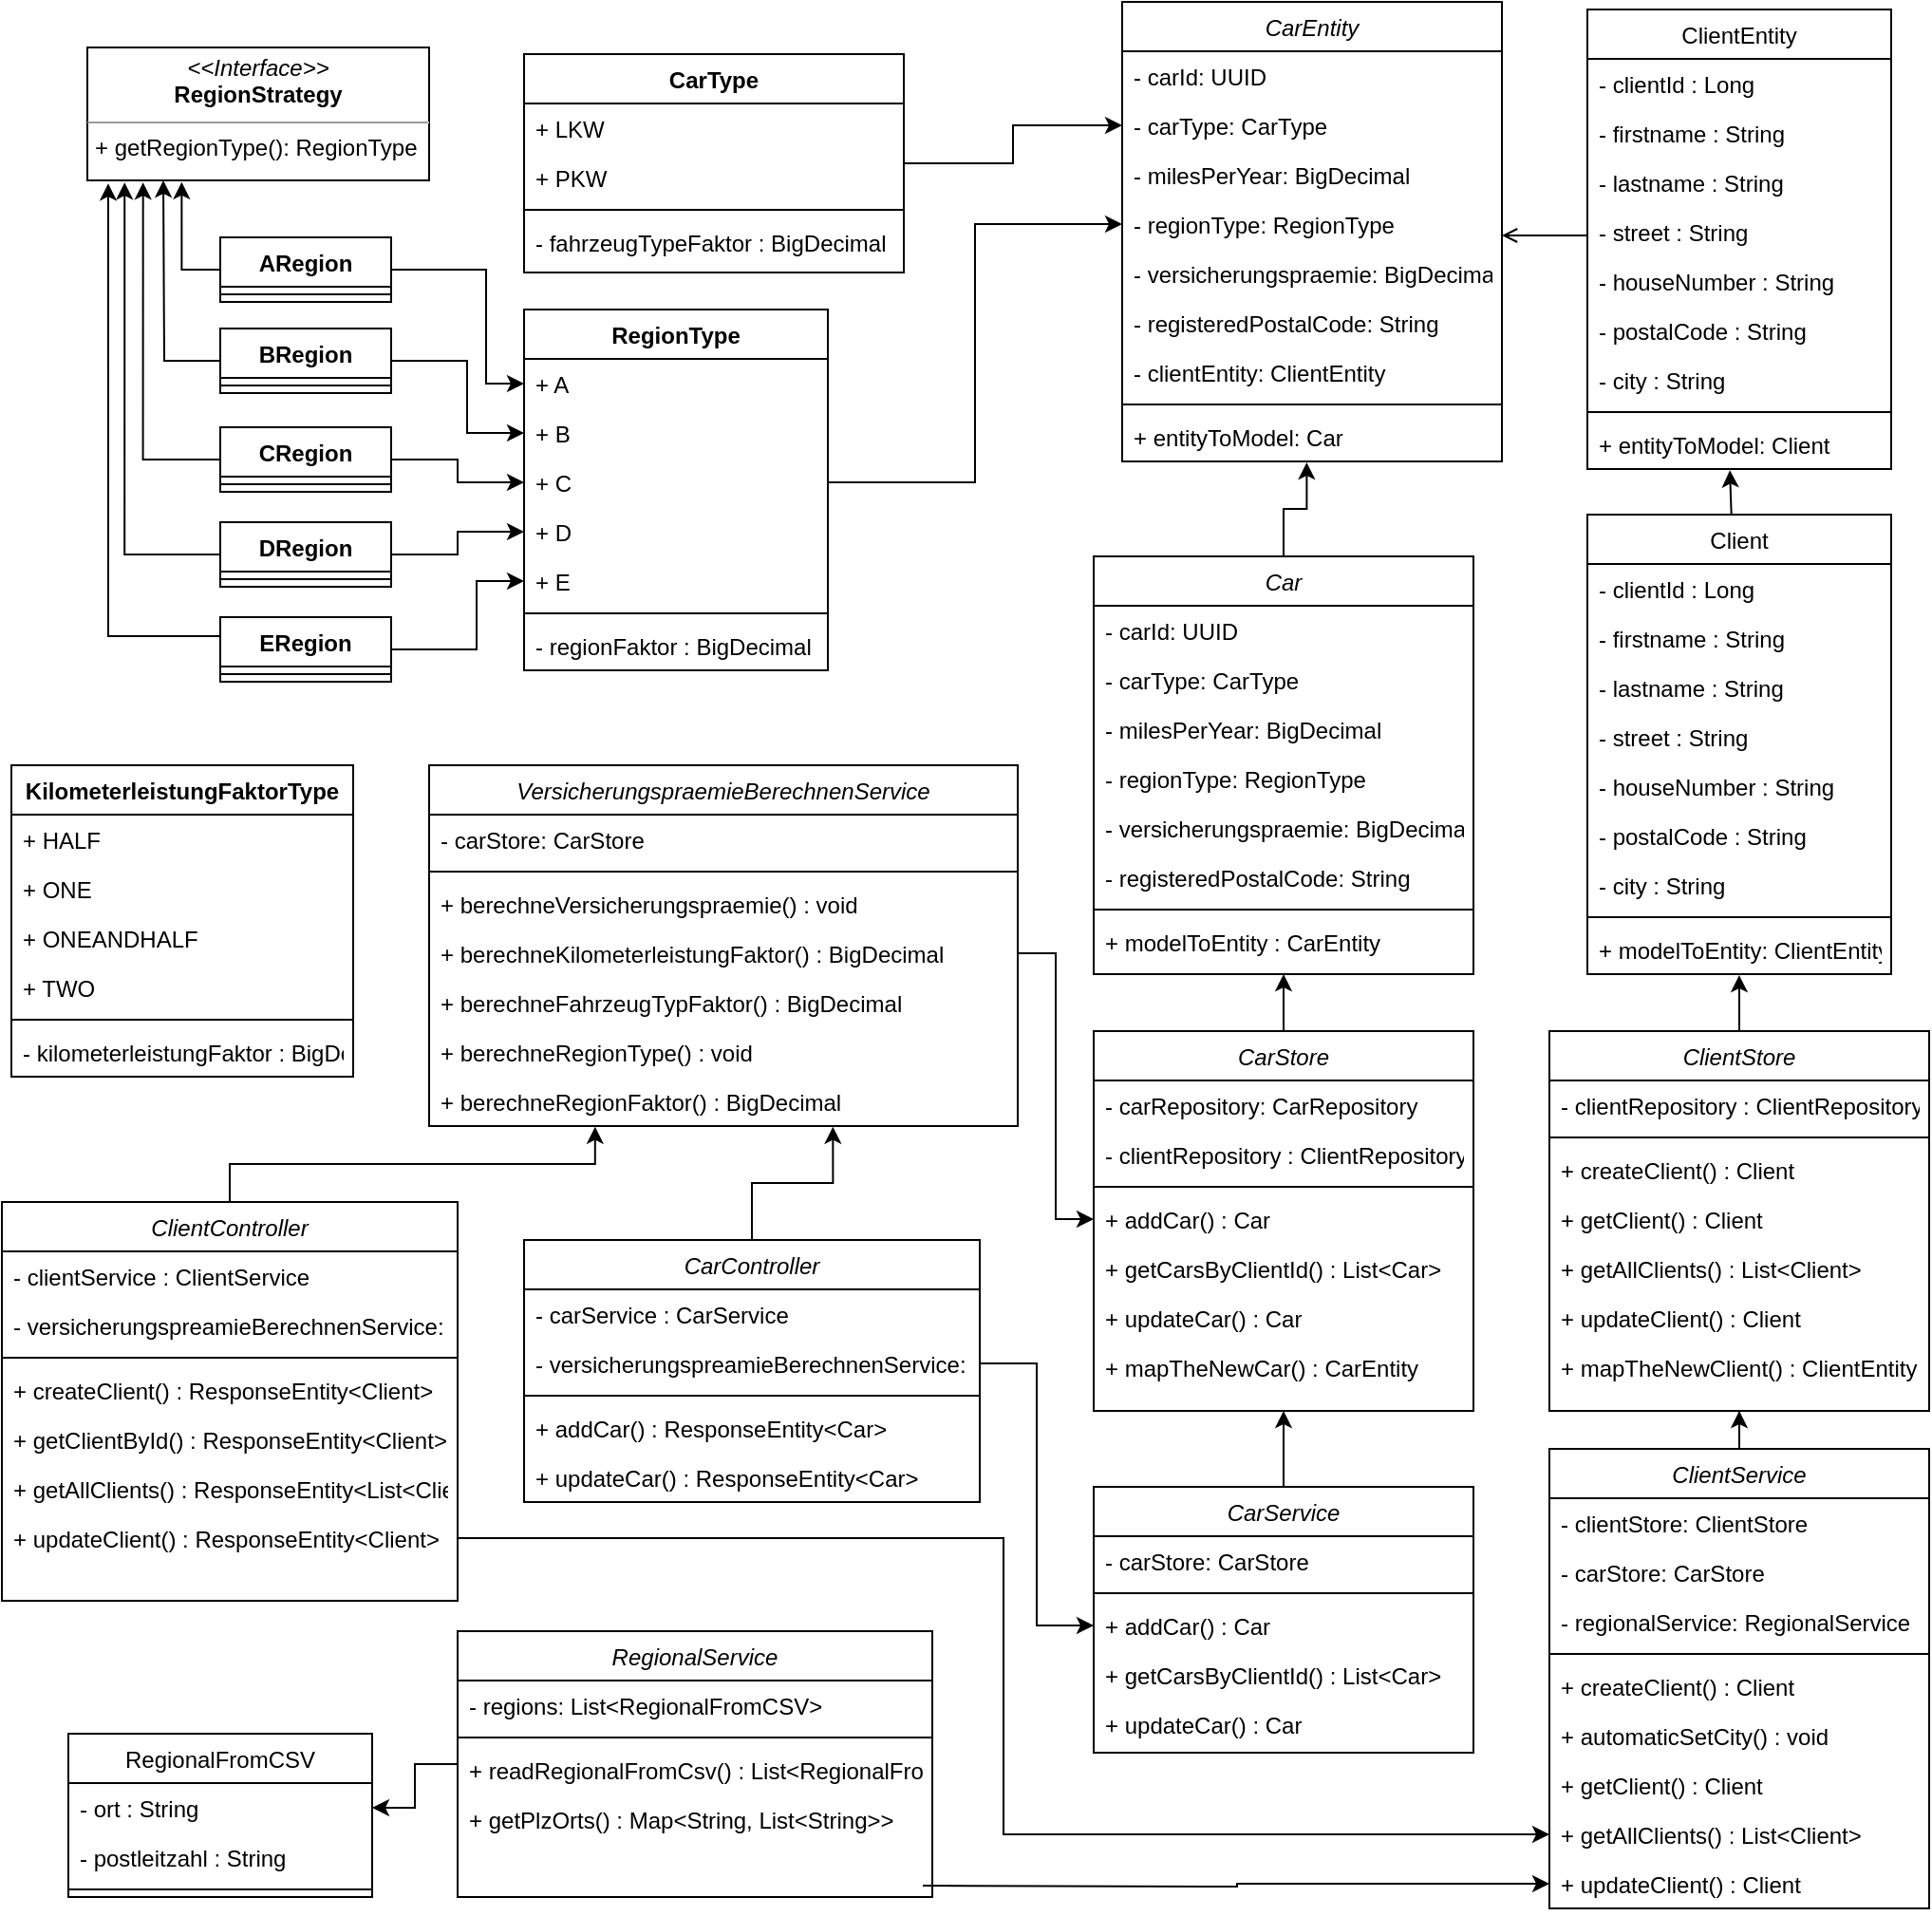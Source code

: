 <mxfile version="24.5.3" type="device">
  <diagram id="C5RBs43oDa-KdzZeNtuy" name="Page-1">
    <mxGraphModel dx="3731" dy="1104" grid="1" gridSize="10" guides="1" tooltips="1" connect="1" arrows="1" fold="1" page="1" pageScale="1" pageWidth="827" pageHeight="1169" math="0" shadow="0">
      <root>
        <mxCell id="WIyWlLk6GJQsqaUBKTNV-0" />
        <mxCell id="WIyWlLk6GJQsqaUBKTNV-1" parent="WIyWlLk6GJQsqaUBKTNV-0" />
        <mxCell id="zkfFHV4jXpPFQw0GAbJ--0" value="CarEntity" style="swimlane;fontStyle=2;align=center;verticalAlign=top;childLayout=stackLayout;horizontal=1;startSize=26;horizontalStack=0;resizeParent=1;resizeLast=0;collapsible=1;marginBottom=0;rounded=0;shadow=0;strokeWidth=1;" parent="WIyWlLk6GJQsqaUBKTNV-1" vertex="1">
          <mxGeometry x="-110" y="80" width="200" height="242" as="geometry">
            <mxRectangle x="230" y="140" width="160" height="26" as="alternateBounds" />
          </mxGeometry>
        </mxCell>
        <mxCell id="zkfFHV4jXpPFQw0GAbJ--1" value="- carId: UUID" style="text;align=left;verticalAlign=top;spacingLeft=4;spacingRight=4;overflow=hidden;rotatable=0;points=[[0,0.5],[1,0.5]];portConstraint=eastwest;" parent="zkfFHV4jXpPFQw0GAbJ--0" vertex="1">
          <mxGeometry y="26" width="200" height="26" as="geometry" />
        </mxCell>
        <mxCell id="zkfFHV4jXpPFQw0GAbJ--2" value="- carType: CarType" style="text;align=left;verticalAlign=top;spacingLeft=4;spacingRight=4;overflow=hidden;rotatable=0;points=[[0,0.5],[1,0.5]];portConstraint=eastwest;rounded=0;shadow=0;html=0;" parent="zkfFHV4jXpPFQw0GAbJ--0" vertex="1">
          <mxGeometry y="52" width="200" height="26" as="geometry" />
        </mxCell>
        <mxCell id="zkfFHV4jXpPFQw0GAbJ--3" value="- milesPerYear: BigDecimal" style="text;align=left;verticalAlign=top;spacingLeft=4;spacingRight=4;overflow=hidden;rotatable=0;points=[[0,0.5],[1,0.5]];portConstraint=eastwest;rounded=0;shadow=0;html=0;" parent="zkfFHV4jXpPFQw0GAbJ--0" vertex="1">
          <mxGeometry y="78" width="200" height="26" as="geometry" />
        </mxCell>
        <mxCell id="VLBCGRn0I_q11i3id8l3-0" value="- regionType: RegionType" style="text;align=left;verticalAlign=top;spacingLeft=4;spacingRight=4;overflow=hidden;rotatable=0;points=[[0,0.5],[1,0.5]];portConstraint=eastwest;rounded=0;shadow=0;html=0;" vertex="1" parent="zkfFHV4jXpPFQw0GAbJ--0">
          <mxGeometry y="104" width="200" height="26" as="geometry" />
        </mxCell>
        <mxCell id="VLBCGRn0I_q11i3id8l3-1" value="- versicherungspraemie: BigDecimal" style="text;align=left;verticalAlign=top;spacingLeft=4;spacingRight=4;overflow=hidden;rotatable=0;points=[[0,0.5],[1,0.5]];portConstraint=eastwest;rounded=0;shadow=0;html=0;" vertex="1" parent="zkfFHV4jXpPFQw0GAbJ--0">
          <mxGeometry y="130" width="200" height="26" as="geometry" />
        </mxCell>
        <mxCell id="VLBCGRn0I_q11i3id8l3-2" value="- registeredPostalCode: String" style="text;align=left;verticalAlign=top;spacingLeft=4;spacingRight=4;overflow=hidden;rotatable=0;points=[[0,0.5],[1,0.5]];portConstraint=eastwest;rounded=0;shadow=0;html=0;" vertex="1" parent="zkfFHV4jXpPFQw0GAbJ--0">
          <mxGeometry y="156" width="200" height="26" as="geometry" />
        </mxCell>
        <mxCell id="VLBCGRn0I_q11i3id8l3-3" value="- clientEntity: ClientEntity" style="text;align=left;verticalAlign=top;spacingLeft=4;spacingRight=4;overflow=hidden;rotatable=0;points=[[0,0.5],[1,0.5]];portConstraint=eastwest;rounded=0;shadow=0;html=0;" vertex="1" parent="zkfFHV4jXpPFQw0GAbJ--0">
          <mxGeometry y="182" width="200" height="26" as="geometry" />
        </mxCell>
        <mxCell id="zkfFHV4jXpPFQw0GAbJ--4" value="" style="line;html=1;strokeWidth=1;align=left;verticalAlign=middle;spacingTop=-1;spacingLeft=3;spacingRight=3;rotatable=0;labelPosition=right;points=[];portConstraint=eastwest;" parent="zkfFHV4jXpPFQw0GAbJ--0" vertex="1">
          <mxGeometry y="208" width="200" height="8" as="geometry" />
        </mxCell>
        <mxCell id="zkfFHV4jXpPFQw0GAbJ--5" value="+ entityToModel: Car" style="text;align=left;verticalAlign=top;spacingLeft=4;spacingRight=4;overflow=hidden;rotatable=0;points=[[0,0.5],[1,0.5]];portConstraint=eastwest;" parent="zkfFHV4jXpPFQw0GAbJ--0" vertex="1">
          <mxGeometry y="216" width="200" height="26" as="geometry" />
        </mxCell>
        <mxCell id="zkfFHV4jXpPFQw0GAbJ--17" value="ClientEntity" style="swimlane;fontStyle=0;align=center;verticalAlign=top;childLayout=stackLayout;horizontal=1;startSize=26;horizontalStack=0;resizeParent=1;resizeLast=0;collapsible=1;marginBottom=0;rounded=0;shadow=0;strokeWidth=1;" parent="WIyWlLk6GJQsqaUBKTNV-1" vertex="1">
          <mxGeometry x="135" y="84" width="160" height="242" as="geometry">
            <mxRectangle x="550" y="140" width="160" height="26" as="alternateBounds" />
          </mxGeometry>
        </mxCell>
        <mxCell id="zkfFHV4jXpPFQw0GAbJ--18" value="- clientId : Long" style="text;align=left;verticalAlign=top;spacingLeft=4;spacingRight=4;overflow=hidden;rotatable=0;points=[[0,0.5],[1,0.5]];portConstraint=eastwest;" parent="zkfFHV4jXpPFQw0GAbJ--17" vertex="1">
          <mxGeometry y="26" width="160" height="26" as="geometry" />
        </mxCell>
        <mxCell id="VLBCGRn0I_q11i3id8l3-4" value="- firstname : String" style="text;align=left;verticalAlign=top;spacingLeft=4;spacingRight=4;overflow=hidden;rotatable=0;points=[[0,0.5],[1,0.5]];portConstraint=eastwest;" vertex="1" parent="zkfFHV4jXpPFQw0GAbJ--17">
          <mxGeometry y="52" width="160" height="26" as="geometry" />
        </mxCell>
        <mxCell id="zkfFHV4jXpPFQw0GAbJ--19" value="- lastname : String" style="text;align=left;verticalAlign=top;spacingLeft=4;spacingRight=4;overflow=hidden;rotatable=0;points=[[0,0.5],[1,0.5]];portConstraint=eastwest;rounded=0;shadow=0;html=0;" parent="zkfFHV4jXpPFQw0GAbJ--17" vertex="1">
          <mxGeometry y="78" width="160" height="26" as="geometry" />
        </mxCell>
        <mxCell id="zkfFHV4jXpPFQw0GAbJ--20" value="- street : String" style="text;align=left;verticalAlign=top;spacingLeft=4;spacingRight=4;overflow=hidden;rotatable=0;points=[[0,0.5],[1,0.5]];portConstraint=eastwest;rounded=0;shadow=0;html=0;" parent="zkfFHV4jXpPFQw0GAbJ--17" vertex="1">
          <mxGeometry y="104" width="160" height="26" as="geometry" />
        </mxCell>
        <mxCell id="VLBCGRn0I_q11i3id8l3-79" value="- houseNumber : String" style="text;align=left;verticalAlign=top;spacingLeft=4;spacingRight=4;overflow=hidden;rotatable=0;points=[[0,0.5],[1,0.5]];portConstraint=eastwest;rounded=0;shadow=0;html=0;" vertex="1" parent="zkfFHV4jXpPFQw0GAbJ--17">
          <mxGeometry y="130" width="160" height="26" as="geometry" />
        </mxCell>
        <mxCell id="zkfFHV4jXpPFQw0GAbJ--21" value="- postalCode : String" style="text;align=left;verticalAlign=top;spacingLeft=4;spacingRight=4;overflow=hidden;rotatable=0;points=[[0,0.5],[1,0.5]];portConstraint=eastwest;rounded=0;shadow=0;html=0;" parent="zkfFHV4jXpPFQw0GAbJ--17" vertex="1">
          <mxGeometry y="156" width="160" height="26" as="geometry" />
        </mxCell>
        <mxCell id="zkfFHV4jXpPFQw0GAbJ--22" value="- city : String" style="text;align=left;verticalAlign=top;spacingLeft=4;spacingRight=4;overflow=hidden;rotatable=0;points=[[0,0.5],[1,0.5]];portConstraint=eastwest;rounded=0;shadow=0;html=0;" parent="zkfFHV4jXpPFQw0GAbJ--17" vertex="1">
          <mxGeometry y="182" width="160" height="26" as="geometry" />
        </mxCell>
        <mxCell id="zkfFHV4jXpPFQw0GAbJ--23" value="" style="line;html=1;strokeWidth=1;align=left;verticalAlign=middle;spacingTop=-1;spacingLeft=3;spacingRight=3;rotatable=0;labelPosition=right;points=[];portConstraint=eastwest;" parent="zkfFHV4jXpPFQw0GAbJ--17" vertex="1">
          <mxGeometry y="208" width="160" height="8" as="geometry" />
        </mxCell>
        <mxCell id="zkfFHV4jXpPFQw0GAbJ--25" value="+ entityToModel: Client" style="text;align=left;verticalAlign=top;spacingLeft=4;spacingRight=4;overflow=hidden;rotatable=0;points=[[0,0.5],[1,0.5]];portConstraint=eastwest;" parent="zkfFHV4jXpPFQw0GAbJ--17" vertex="1">
          <mxGeometry y="216" width="160" height="26" as="geometry" />
        </mxCell>
        <mxCell id="zkfFHV4jXpPFQw0GAbJ--26" value="" style="endArrow=open;shadow=0;strokeWidth=1;rounded=0;curved=0;endFill=1;edgeStyle=elbowEdgeStyle;elbow=vertical;" parent="WIyWlLk6GJQsqaUBKTNV-1" source="zkfFHV4jXpPFQw0GAbJ--17" target="zkfFHV4jXpPFQw0GAbJ--0" edge="1">
          <mxGeometry x="0.5" y="41" relative="1" as="geometry">
            <mxPoint x="345" y="164" as="sourcePoint" />
            <mxPoint x="185" y="164" as="targetPoint" />
            <mxPoint x="-40" y="32" as="offset" />
          </mxGeometry>
        </mxCell>
        <mxCell id="VLBCGRn0I_q11i3id8l3-26" style="edgeStyle=orthogonalEdgeStyle;rounded=0;orthogonalLoop=1;jettySize=auto;html=1;entryX=0;entryY=0.5;entryDx=0;entryDy=0;" edge="1" parent="WIyWlLk6GJQsqaUBKTNV-1" source="VLBCGRn0I_q11i3id8l3-5" target="zkfFHV4jXpPFQw0GAbJ--2">
          <mxGeometry relative="1" as="geometry" />
        </mxCell>
        <mxCell id="VLBCGRn0I_q11i3id8l3-5" value="CarType" style="swimlane;fontStyle=1;align=center;verticalAlign=top;childLayout=stackLayout;horizontal=1;startSize=26;horizontalStack=0;resizeParent=1;resizeLast=0;collapsible=1;marginBottom=0;rounded=0;shadow=0;strokeWidth=1;" vertex="1" parent="WIyWlLk6GJQsqaUBKTNV-1">
          <mxGeometry x="-425" y="107.5" width="200" height="115" as="geometry">
            <mxRectangle x="230" y="140" width="160" height="26" as="alternateBounds" />
          </mxGeometry>
        </mxCell>
        <mxCell id="VLBCGRn0I_q11i3id8l3-6" value="+ LKW" style="text;align=left;verticalAlign=top;spacingLeft=4;spacingRight=4;overflow=hidden;rotatable=0;points=[[0,0.5],[1,0.5]];portConstraint=eastwest;rounded=0;shadow=0;html=0;" vertex="1" parent="VLBCGRn0I_q11i3id8l3-5">
          <mxGeometry y="26" width="200" height="26" as="geometry" />
        </mxCell>
        <mxCell id="VLBCGRn0I_q11i3id8l3-8" value="+ PKW" style="text;align=left;verticalAlign=top;spacingLeft=4;spacingRight=4;overflow=hidden;rotatable=0;points=[[0,0.5],[1,0.5]];portConstraint=eastwest;rounded=0;shadow=0;html=0;" vertex="1" parent="VLBCGRn0I_q11i3id8l3-5">
          <mxGeometry y="52" width="200" height="26" as="geometry" />
        </mxCell>
        <mxCell id="VLBCGRn0I_q11i3id8l3-9" value="" style="line;html=1;strokeWidth=1;align=left;verticalAlign=middle;spacingTop=-1;spacingLeft=3;spacingRight=3;rotatable=0;labelPosition=right;points=[];portConstraint=eastwest;" vertex="1" parent="VLBCGRn0I_q11i3id8l3-5">
          <mxGeometry y="78" width="200" height="8" as="geometry" />
        </mxCell>
        <mxCell id="VLBCGRn0I_q11i3id8l3-10" value="- fahrzeugTypeFaktor : BigDecimal" style="text;align=left;verticalAlign=top;spacingLeft=4;spacingRight=4;overflow=hidden;rotatable=0;points=[[0,0.5],[1,0.5]];portConstraint=eastwest;rounded=0;shadow=0;html=0;" vertex="1" parent="VLBCGRn0I_q11i3id8l3-5">
          <mxGeometry y="86" width="200" height="26" as="geometry" />
        </mxCell>
        <mxCell id="VLBCGRn0I_q11i3id8l3-11" value="KilometerleistungFaktorType" style="swimlane;fontStyle=1;align=center;verticalAlign=top;childLayout=stackLayout;horizontal=1;startSize=26;horizontalStack=0;resizeParent=1;resizeLast=0;collapsible=1;marginBottom=0;rounded=0;shadow=0;strokeWidth=1;" vertex="1" parent="WIyWlLk6GJQsqaUBKTNV-1">
          <mxGeometry x="-695" y="482" width="180" height="164" as="geometry">
            <mxRectangle x="230" y="140" width="160" height="26" as="alternateBounds" />
          </mxGeometry>
        </mxCell>
        <mxCell id="VLBCGRn0I_q11i3id8l3-12" value="+ HALF" style="text;align=left;verticalAlign=top;spacingLeft=4;spacingRight=4;overflow=hidden;rotatable=0;points=[[0,0.5],[1,0.5]];portConstraint=eastwest;rounded=0;shadow=0;html=0;" vertex="1" parent="VLBCGRn0I_q11i3id8l3-11">
          <mxGeometry y="26" width="180" height="26" as="geometry" />
        </mxCell>
        <mxCell id="VLBCGRn0I_q11i3id8l3-16" value="+ ONE" style="text;align=left;verticalAlign=top;spacingLeft=4;spacingRight=4;overflow=hidden;rotatable=0;points=[[0,0.5],[1,0.5]];portConstraint=eastwest;rounded=0;shadow=0;html=0;" vertex="1" parent="VLBCGRn0I_q11i3id8l3-11">
          <mxGeometry y="52" width="180" height="26" as="geometry" />
        </mxCell>
        <mxCell id="VLBCGRn0I_q11i3id8l3-17" value="+ ONEANDHALF" style="text;align=left;verticalAlign=top;spacingLeft=4;spacingRight=4;overflow=hidden;rotatable=0;points=[[0,0.5],[1,0.5]];portConstraint=eastwest;rounded=0;shadow=0;html=0;" vertex="1" parent="VLBCGRn0I_q11i3id8l3-11">
          <mxGeometry y="78" width="180" height="26" as="geometry" />
        </mxCell>
        <mxCell id="VLBCGRn0I_q11i3id8l3-13" value="+ TWO" style="text;align=left;verticalAlign=top;spacingLeft=4;spacingRight=4;overflow=hidden;rotatable=0;points=[[0,0.5],[1,0.5]];portConstraint=eastwest;rounded=0;shadow=0;html=0;" vertex="1" parent="VLBCGRn0I_q11i3id8l3-11">
          <mxGeometry y="104" width="180" height="26" as="geometry" />
        </mxCell>
        <mxCell id="VLBCGRn0I_q11i3id8l3-14" value="" style="line;html=1;strokeWidth=1;align=left;verticalAlign=middle;spacingTop=-1;spacingLeft=3;spacingRight=3;rotatable=0;labelPosition=right;points=[];portConstraint=eastwest;" vertex="1" parent="VLBCGRn0I_q11i3id8l3-11">
          <mxGeometry y="130" width="180" height="8" as="geometry" />
        </mxCell>
        <mxCell id="VLBCGRn0I_q11i3id8l3-15" value="- kilometerleistungFaktor : BigDecimal" style="text;align=left;verticalAlign=top;spacingLeft=4;spacingRight=4;overflow=hidden;rotatable=0;points=[[0,0.5],[1,0.5]];portConstraint=eastwest;rounded=0;shadow=0;html=0;" vertex="1" parent="VLBCGRn0I_q11i3id8l3-11">
          <mxGeometry y="138" width="180" height="26" as="geometry" />
        </mxCell>
        <mxCell id="VLBCGRn0I_q11i3id8l3-18" value="RegionType" style="swimlane;fontStyle=1;align=center;verticalAlign=top;childLayout=stackLayout;horizontal=1;startSize=26;horizontalStack=0;resizeParent=1;resizeLast=0;collapsible=1;marginBottom=0;rounded=0;shadow=0;strokeWidth=1;" vertex="1" parent="WIyWlLk6GJQsqaUBKTNV-1">
          <mxGeometry x="-425" y="242" width="160" height="190" as="geometry">
            <mxRectangle x="230" y="140" width="160" height="26" as="alternateBounds" />
          </mxGeometry>
        </mxCell>
        <mxCell id="VLBCGRn0I_q11i3id8l3-19" value="+ A" style="text;align=left;verticalAlign=top;spacingLeft=4;spacingRight=4;overflow=hidden;rotatable=0;points=[[0,0.5],[1,0.5]];portConstraint=eastwest;rounded=0;shadow=0;html=0;" vertex="1" parent="VLBCGRn0I_q11i3id8l3-18">
          <mxGeometry y="26" width="160" height="26" as="geometry" />
        </mxCell>
        <mxCell id="VLBCGRn0I_q11i3id8l3-20" value="+ B" style="text;align=left;verticalAlign=top;spacingLeft=4;spacingRight=4;overflow=hidden;rotatable=0;points=[[0,0.5],[1,0.5]];portConstraint=eastwest;rounded=0;shadow=0;html=0;" vertex="1" parent="VLBCGRn0I_q11i3id8l3-18">
          <mxGeometry y="52" width="160" height="26" as="geometry" />
        </mxCell>
        <mxCell id="VLBCGRn0I_q11i3id8l3-21" value="+ C" style="text;align=left;verticalAlign=top;spacingLeft=4;spacingRight=4;overflow=hidden;rotatable=0;points=[[0,0.5],[1,0.5]];portConstraint=eastwest;rounded=0;shadow=0;html=0;" vertex="1" parent="VLBCGRn0I_q11i3id8l3-18">
          <mxGeometry y="78" width="160" height="26" as="geometry" />
        </mxCell>
        <mxCell id="VLBCGRn0I_q11i3id8l3-22" value="+ D" style="text;align=left;verticalAlign=top;spacingLeft=4;spacingRight=4;overflow=hidden;rotatable=0;points=[[0,0.5],[1,0.5]];portConstraint=eastwest;rounded=0;shadow=0;html=0;" vertex="1" parent="VLBCGRn0I_q11i3id8l3-18">
          <mxGeometry y="104" width="160" height="26" as="geometry" />
        </mxCell>
        <mxCell id="VLBCGRn0I_q11i3id8l3-25" value="+ E&#xa;" style="text;align=left;verticalAlign=top;spacingLeft=4;spacingRight=4;overflow=hidden;rotatable=0;points=[[0,0.5],[1,0.5]];portConstraint=eastwest;rounded=0;shadow=0;html=0;" vertex="1" parent="VLBCGRn0I_q11i3id8l3-18">
          <mxGeometry y="130" width="160" height="26" as="geometry" />
        </mxCell>
        <mxCell id="VLBCGRn0I_q11i3id8l3-23" value="" style="line;html=1;strokeWidth=1;align=left;verticalAlign=middle;spacingTop=-1;spacingLeft=3;spacingRight=3;rotatable=0;labelPosition=right;points=[];portConstraint=eastwest;" vertex="1" parent="VLBCGRn0I_q11i3id8l3-18">
          <mxGeometry y="156" width="160" height="8" as="geometry" />
        </mxCell>
        <mxCell id="VLBCGRn0I_q11i3id8l3-24" value="- regionFaktor : BigDecimal" style="text;align=left;verticalAlign=top;spacingLeft=4;spacingRight=4;overflow=hidden;rotatable=0;points=[[0,0.5],[1,0.5]];portConstraint=eastwest;rounded=0;shadow=0;html=0;" vertex="1" parent="VLBCGRn0I_q11i3id8l3-18">
          <mxGeometry y="164" width="160" height="26" as="geometry" />
        </mxCell>
        <mxCell id="VLBCGRn0I_q11i3id8l3-29" value="&lt;p style=&quot;margin:0px;margin-top:4px;text-align:center;&quot;&gt;&lt;i&gt;&amp;lt;&amp;lt;Interface&amp;gt;&amp;gt;&lt;/i&gt;&lt;br&gt;&lt;b&gt;RegionStrategy&lt;/b&gt;&lt;/p&gt;&lt;hr size=&quot;1&quot;&gt;&lt;p style=&quot;margin:0px;margin-left:4px;&quot;&gt;+ getRegionType()&lt;span style=&quot;background-color: initial;&quot;&gt;:&amp;nbsp;&lt;/span&gt;&lt;span style=&quot;background-color: initial;&quot;&gt;RegionType&lt;/span&gt;&lt;/p&gt;" style="verticalAlign=top;align=left;overflow=fill;fontSize=12;fontFamily=Helvetica;html=1;whiteSpace=wrap;" vertex="1" parent="WIyWlLk6GJQsqaUBKTNV-1">
          <mxGeometry x="-655" y="104" width="180" height="70" as="geometry" />
        </mxCell>
        <mxCell id="VLBCGRn0I_q11i3id8l3-53" style="edgeStyle=orthogonalEdgeStyle;rounded=0;orthogonalLoop=1;jettySize=auto;html=1;entryX=0;entryY=0.5;entryDx=0;entryDy=0;exitX=1;exitY=0.5;exitDx=0;exitDy=0;" edge="1" parent="WIyWlLk6GJQsqaUBKTNV-1" source="VLBCGRn0I_q11i3id8l3-30" target="VLBCGRn0I_q11i3id8l3-19">
          <mxGeometry relative="1" as="geometry">
            <Array as="points">
              <mxPoint x="-445" y="221" />
              <mxPoint x="-445" y="281" />
            </Array>
          </mxGeometry>
        </mxCell>
        <mxCell id="VLBCGRn0I_q11i3id8l3-30" value="ARegion" style="swimlane;fontStyle=1;align=center;verticalAlign=top;childLayout=stackLayout;horizontal=1;startSize=26;horizontalStack=0;resizeParent=1;resizeLast=0;collapsible=1;marginBottom=0;rounded=0;shadow=0;strokeWidth=1;" vertex="1" parent="WIyWlLk6GJQsqaUBKTNV-1">
          <mxGeometry x="-585" y="204" width="90" height="34" as="geometry">
            <mxRectangle x="230" y="140" width="160" height="26" as="alternateBounds" />
          </mxGeometry>
        </mxCell>
        <mxCell id="VLBCGRn0I_q11i3id8l3-31" value="" style="line;html=1;strokeWidth=1;align=left;verticalAlign=middle;spacingTop=-1;spacingLeft=3;spacingRight=3;rotatable=0;labelPosition=right;points=[];portConstraint=eastwest;" vertex="1" parent="VLBCGRn0I_q11i3id8l3-30">
          <mxGeometry y="26" width="90" height="8" as="geometry" />
        </mxCell>
        <mxCell id="VLBCGRn0I_q11i3id8l3-42" style="edgeStyle=orthogonalEdgeStyle;rounded=0;orthogonalLoop=1;jettySize=auto;html=1;" edge="1" parent="WIyWlLk6GJQsqaUBKTNV-1" source="VLBCGRn0I_q11i3id8l3-33">
          <mxGeometry relative="1" as="geometry">
            <mxPoint x="-615" y="174" as="targetPoint" />
          </mxGeometry>
        </mxCell>
        <mxCell id="VLBCGRn0I_q11i3id8l3-54" style="edgeStyle=orthogonalEdgeStyle;rounded=0;orthogonalLoop=1;jettySize=auto;html=1;entryX=0;entryY=0.5;entryDx=0;entryDy=0;" edge="1" parent="WIyWlLk6GJQsqaUBKTNV-1" source="VLBCGRn0I_q11i3id8l3-33" target="VLBCGRn0I_q11i3id8l3-20">
          <mxGeometry relative="1" as="geometry">
            <Array as="points">
              <mxPoint x="-455" y="269" />
              <mxPoint x="-455" y="307" />
            </Array>
          </mxGeometry>
        </mxCell>
        <mxCell id="VLBCGRn0I_q11i3id8l3-33" value="BRegion" style="swimlane;fontStyle=1;align=center;verticalAlign=top;childLayout=stackLayout;horizontal=1;startSize=26;horizontalStack=0;resizeParent=1;resizeLast=0;collapsible=1;marginBottom=0;rounded=0;shadow=0;strokeWidth=1;" vertex="1" parent="WIyWlLk6GJQsqaUBKTNV-1">
          <mxGeometry x="-585" y="252" width="90" height="34" as="geometry">
            <mxRectangle x="230" y="140" width="160" height="26" as="alternateBounds" />
          </mxGeometry>
        </mxCell>
        <mxCell id="VLBCGRn0I_q11i3id8l3-34" value="" style="line;html=1;strokeWidth=1;align=left;verticalAlign=middle;spacingTop=-1;spacingLeft=3;spacingRight=3;rotatable=0;labelPosition=right;points=[];portConstraint=eastwest;" vertex="1" parent="VLBCGRn0I_q11i3id8l3-33">
          <mxGeometry y="26" width="90" height="8" as="geometry" />
        </mxCell>
        <mxCell id="VLBCGRn0I_q11i3id8l3-55" style="edgeStyle=orthogonalEdgeStyle;rounded=0;orthogonalLoop=1;jettySize=auto;html=1;entryX=0;entryY=0.5;entryDx=0;entryDy=0;" edge="1" parent="WIyWlLk6GJQsqaUBKTNV-1" source="VLBCGRn0I_q11i3id8l3-35" target="VLBCGRn0I_q11i3id8l3-21">
          <mxGeometry relative="1" as="geometry" />
        </mxCell>
        <mxCell id="VLBCGRn0I_q11i3id8l3-35" value="CRegion" style="swimlane;fontStyle=1;align=center;verticalAlign=top;childLayout=stackLayout;horizontal=1;startSize=26;horizontalStack=0;resizeParent=1;resizeLast=0;collapsible=1;marginBottom=0;rounded=0;shadow=0;strokeWidth=1;" vertex="1" parent="WIyWlLk6GJQsqaUBKTNV-1">
          <mxGeometry x="-585" y="304" width="90" height="34" as="geometry">
            <mxRectangle x="230" y="140" width="160" height="26" as="alternateBounds" />
          </mxGeometry>
        </mxCell>
        <mxCell id="VLBCGRn0I_q11i3id8l3-36" value="" style="line;html=1;strokeWidth=1;align=left;verticalAlign=middle;spacingTop=-1;spacingLeft=3;spacingRight=3;rotatable=0;labelPosition=right;points=[];portConstraint=eastwest;" vertex="1" parent="VLBCGRn0I_q11i3id8l3-35">
          <mxGeometry y="26" width="90" height="8" as="geometry" />
        </mxCell>
        <mxCell id="VLBCGRn0I_q11i3id8l3-56" style="edgeStyle=orthogonalEdgeStyle;rounded=0;orthogonalLoop=1;jettySize=auto;html=1;entryX=0;entryY=0.5;entryDx=0;entryDy=0;" edge="1" parent="WIyWlLk6GJQsqaUBKTNV-1" source="VLBCGRn0I_q11i3id8l3-37" target="VLBCGRn0I_q11i3id8l3-22">
          <mxGeometry relative="1" as="geometry" />
        </mxCell>
        <mxCell id="VLBCGRn0I_q11i3id8l3-37" value="DRegion" style="swimlane;fontStyle=1;align=center;verticalAlign=top;childLayout=stackLayout;horizontal=1;startSize=26;horizontalStack=0;resizeParent=1;resizeLast=0;collapsible=1;marginBottom=0;rounded=0;shadow=0;strokeWidth=1;" vertex="1" parent="WIyWlLk6GJQsqaUBKTNV-1">
          <mxGeometry x="-585" y="354" width="90" height="34" as="geometry">
            <mxRectangle x="230" y="140" width="160" height="26" as="alternateBounds" />
          </mxGeometry>
        </mxCell>
        <mxCell id="VLBCGRn0I_q11i3id8l3-38" value="" style="line;html=1;strokeWidth=1;align=left;verticalAlign=middle;spacingTop=-1;spacingLeft=3;spacingRight=3;rotatable=0;labelPosition=right;points=[];portConstraint=eastwest;" vertex="1" parent="VLBCGRn0I_q11i3id8l3-37">
          <mxGeometry y="26" width="90" height="8" as="geometry" />
        </mxCell>
        <mxCell id="VLBCGRn0I_q11i3id8l3-57" style="edgeStyle=orthogonalEdgeStyle;rounded=0;orthogonalLoop=1;jettySize=auto;html=1;entryX=0;entryY=0.5;entryDx=0;entryDy=0;" edge="1" parent="WIyWlLk6GJQsqaUBKTNV-1" source="VLBCGRn0I_q11i3id8l3-39" target="VLBCGRn0I_q11i3id8l3-25">
          <mxGeometry relative="1" as="geometry">
            <Array as="points">
              <mxPoint x="-450" y="421" />
              <mxPoint x="-450" y="385" />
            </Array>
          </mxGeometry>
        </mxCell>
        <mxCell id="VLBCGRn0I_q11i3id8l3-39" value="ERegion" style="swimlane;fontStyle=1;align=center;verticalAlign=top;childLayout=stackLayout;horizontal=1;startSize=26;horizontalStack=0;resizeParent=1;resizeLast=0;collapsible=1;marginBottom=0;rounded=0;shadow=0;strokeWidth=1;" vertex="1" parent="WIyWlLk6GJQsqaUBKTNV-1">
          <mxGeometry x="-585" y="404" width="90" height="34" as="geometry">
            <mxRectangle x="230" y="140" width="160" height="26" as="alternateBounds" />
          </mxGeometry>
        </mxCell>
        <mxCell id="VLBCGRn0I_q11i3id8l3-40" value="" style="line;html=1;strokeWidth=1;align=left;verticalAlign=middle;spacingTop=-1;spacingLeft=3;spacingRight=3;rotatable=0;labelPosition=right;points=[];portConstraint=eastwest;" vertex="1" parent="VLBCGRn0I_q11i3id8l3-39">
          <mxGeometry y="26" width="90" height="8" as="geometry" />
        </mxCell>
        <mxCell id="VLBCGRn0I_q11i3id8l3-49" style="edgeStyle=orthogonalEdgeStyle;rounded=0;orthogonalLoop=1;jettySize=auto;html=1;entryX=0.163;entryY=1.016;entryDx=0;entryDy=0;entryPerimeter=0;" edge="1" parent="WIyWlLk6GJQsqaUBKTNV-1" source="VLBCGRn0I_q11i3id8l3-35" target="VLBCGRn0I_q11i3id8l3-29">
          <mxGeometry relative="1" as="geometry">
            <Array as="points">
              <mxPoint x="-626" y="321" />
            </Array>
          </mxGeometry>
        </mxCell>
        <mxCell id="VLBCGRn0I_q11i3id8l3-50" style="edgeStyle=orthogonalEdgeStyle;rounded=0;orthogonalLoop=1;jettySize=auto;html=1;entryX=0.109;entryY=1.016;entryDx=0;entryDy=0;entryPerimeter=0;" edge="1" parent="WIyWlLk6GJQsqaUBKTNV-1" source="VLBCGRn0I_q11i3id8l3-37" target="VLBCGRn0I_q11i3id8l3-29">
          <mxGeometry relative="1" as="geometry">
            <Array as="points">
              <mxPoint x="-635" y="371" />
            </Array>
          </mxGeometry>
        </mxCell>
        <mxCell id="VLBCGRn0I_q11i3id8l3-51" style="edgeStyle=orthogonalEdgeStyle;rounded=0;orthogonalLoop=1;jettySize=auto;html=1;entryX=0.061;entryY=1.023;entryDx=0;entryDy=0;entryPerimeter=0;" edge="1" parent="WIyWlLk6GJQsqaUBKTNV-1" source="VLBCGRn0I_q11i3id8l3-39" target="VLBCGRn0I_q11i3id8l3-29">
          <mxGeometry relative="1" as="geometry">
            <Array as="points">
              <mxPoint x="-644" y="414" />
            </Array>
          </mxGeometry>
        </mxCell>
        <mxCell id="VLBCGRn0I_q11i3id8l3-52" style="edgeStyle=orthogonalEdgeStyle;rounded=0;orthogonalLoop=1;jettySize=auto;html=1;entryX=0.276;entryY=1.013;entryDx=0;entryDy=0;entryPerimeter=0;exitX=0;exitY=0.5;exitDx=0;exitDy=0;" edge="1" parent="WIyWlLk6GJQsqaUBKTNV-1" source="VLBCGRn0I_q11i3id8l3-30" target="VLBCGRn0I_q11i3id8l3-29">
          <mxGeometry relative="1" as="geometry" />
        </mxCell>
        <mxCell id="VLBCGRn0I_q11i3id8l3-58" value="Car" style="swimlane;fontStyle=2;align=center;verticalAlign=top;childLayout=stackLayout;horizontal=1;startSize=26;horizontalStack=0;resizeParent=1;resizeLast=0;collapsible=1;marginBottom=0;rounded=0;shadow=0;strokeWidth=1;" vertex="1" parent="WIyWlLk6GJQsqaUBKTNV-1">
          <mxGeometry x="-125" y="372" width="200" height="220" as="geometry">
            <mxRectangle x="230" y="140" width="160" height="26" as="alternateBounds" />
          </mxGeometry>
        </mxCell>
        <mxCell id="VLBCGRn0I_q11i3id8l3-59" value="- carId: UUID" style="text;align=left;verticalAlign=top;spacingLeft=4;spacingRight=4;overflow=hidden;rotatable=0;points=[[0,0.5],[1,0.5]];portConstraint=eastwest;" vertex="1" parent="VLBCGRn0I_q11i3id8l3-58">
          <mxGeometry y="26" width="200" height="26" as="geometry" />
        </mxCell>
        <mxCell id="VLBCGRn0I_q11i3id8l3-60" value="- carType: CarType" style="text;align=left;verticalAlign=top;spacingLeft=4;spacingRight=4;overflow=hidden;rotatable=0;points=[[0,0.5],[1,0.5]];portConstraint=eastwest;rounded=0;shadow=0;html=0;" vertex="1" parent="VLBCGRn0I_q11i3id8l3-58">
          <mxGeometry y="52" width="200" height="26" as="geometry" />
        </mxCell>
        <mxCell id="VLBCGRn0I_q11i3id8l3-61" value="- milesPerYear: BigDecimal" style="text;align=left;verticalAlign=top;spacingLeft=4;spacingRight=4;overflow=hidden;rotatable=0;points=[[0,0.5],[1,0.5]];portConstraint=eastwest;rounded=0;shadow=0;html=0;" vertex="1" parent="VLBCGRn0I_q11i3id8l3-58">
          <mxGeometry y="78" width="200" height="26" as="geometry" />
        </mxCell>
        <mxCell id="VLBCGRn0I_q11i3id8l3-62" value="- regionType: RegionType" style="text;align=left;verticalAlign=top;spacingLeft=4;spacingRight=4;overflow=hidden;rotatable=0;points=[[0,0.5],[1,0.5]];portConstraint=eastwest;rounded=0;shadow=0;html=0;" vertex="1" parent="VLBCGRn0I_q11i3id8l3-58">
          <mxGeometry y="104" width="200" height="26" as="geometry" />
        </mxCell>
        <mxCell id="VLBCGRn0I_q11i3id8l3-63" value="- versicherungspraemie: BigDecimal" style="text;align=left;verticalAlign=top;spacingLeft=4;spacingRight=4;overflow=hidden;rotatable=0;points=[[0,0.5],[1,0.5]];portConstraint=eastwest;rounded=0;shadow=0;html=0;" vertex="1" parent="VLBCGRn0I_q11i3id8l3-58">
          <mxGeometry y="130" width="200" height="26" as="geometry" />
        </mxCell>
        <mxCell id="VLBCGRn0I_q11i3id8l3-64" value="- registeredPostalCode: String" style="text;align=left;verticalAlign=top;spacingLeft=4;spacingRight=4;overflow=hidden;rotatable=0;points=[[0,0.5],[1,0.5]];portConstraint=eastwest;rounded=0;shadow=0;html=0;" vertex="1" parent="VLBCGRn0I_q11i3id8l3-58">
          <mxGeometry y="156" width="200" height="26" as="geometry" />
        </mxCell>
        <mxCell id="VLBCGRn0I_q11i3id8l3-66" value="" style="line;html=1;strokeWidth=1;align=left;verticalAlign=middle;spacingTop=-1;spacingLeft=3;spacingRight=3;rotatable=0;labelPosition=right;points=[];portConstraint=eastwest;" vertex="1" parent="VLBCGRn0I_q11i3id8l3-58">
          <mxGeometry y="182" width="200" height="8" as="geometry" />
        </mxCell>
        <mxCell id="VLBCGRn0I_q11i3id8l3-67" value="+ modelToEntity : CarEntity" style="text;align=left;verticalAlign=top;spacingLeft=4;spacingRight=4;overflow=hidden;rotatable=0;points=[[0,0.5],[1,0.5]];portConstraint=eastwest;" vertex="1" parent="VLBCGRn0I_q11i3id8l3-58">
          <mxGeometry y="190" width="200" height="26" as="geometry" />
        </mxCell>
        <mxCell id="VLBCGRn0I_q11i3id8l3-69" style="edgeStyle=orthogonalEdgeStyle;rounded=0;orthogonalLoop=1;jettySize=auto;html=1;entryX=0.486;entryY=1.021;entryDx=0;entryDy=0;entryPerimeter=0;" edge="1" parent="WIyWlLk6GJQsqaUBKTNV-1" source="VLBCGRn0I_q11i3id8l3-58" target="zkfFHV4jXpPFQw0GAbJ--5">
          <mxGeometry relative="1" as="geometry" />
        </mxCell>
        <mxCell id="VLBCGRn0I_q11i3id8l3-82" style="rounded=0;orthogonalLoop=1;jettySize=auto;html=1;entryX=0.469;entryY=1.026;entryDx=0;entryDy=0;entryPerimeter=0;" edge="1" parent="WIyWlLk6GJQsqaUBKTNV-1" source="VLBCGRn0I_q11i3id8l3-70" target="zkfFHV4jXpPFQw0GAbJ--25">
          <mxGeometry relative="1" as="geometry">
            <mxPoint x="225" y="282" as="targetPoint" />
          </mxGeometry>
        </mxCell>
        <mxCell id="VLBCGRn0I_q11i3id8l3-70" value="Client" style="swimlane;fontStyle=0;align=center;verticalAlign=top;childLayout=stackLayout;horizontal=1;startSize=26;horizontalStack=0;resizeParent=1;resizeLast=0;collapsible=1;marginBottom=0;rounded=0;shadow=0;strokeWidth=1;" vertex="1" parent="WIyWlLk6GJQsqaUBKTNV-1">
          <mxGeometry x="135" y="350" width="160" height="242" as="geometry">
            <mxRectangle x="550" y="140" width="160" height="26" as="alternateBounds" />
          </mxGeometry>
        </mxCell>
        <mxCell id="VLBCGRn0I_q11i3id8l3-71" value="- clientId : Long" style="text;align=left;verticalAlign=top;spacingLeft=4;spacingRight=4;overflow=hidden;rotatable=0;points=[[0,0.5],[1,0.5]];portConstraint=eastwest;" vertex="1" parent="VLBCGRn0I_q11i3id8l3-70">
          <mxGeometry y="26" width="160" height="26" as="geometry" />
        </mxCell>
        <mxCell id="VLBCGRn0I_q11i3id8l3-72" value="- firstname : String" style="text;align=left;verticalAlign=top;spacingLeft=4;spacingRight=4;overflow=hidden;rotatable=0;points=[[0,0.5],[1,0.5]];portConstraint=eastwest;" vertex="1" parent="VLBCGRn0I_q11i3id8l3-70">
          <mxGeometry y="52" width="160" height="26" as="geometry" />
        </mxCell>
        <mxCell id="VLBCGRn0I_q11i3id8l3-73" value="- lastname : String" style="text;align=left;verticalAlign=top;spacingLeft=4;spacingRight=4;overflow=hidden;rotatable=0;points=[[0,0.5],[1,0.5]];portConstraint=eastwest;rounded=0;shadow=0;html=0;" vertex="1" parent="VLBCGRn0I_q11i3id8l3-70">
          <mxGeometry y="78" width="160" height="26" as="geometry" />
        </mxCell>
        <mxCell id="VLBCGRn0I_q11i3id8l3-74" value="- street : String" style="text;align=left;verticalAlign=top;spacingLeft=4;spacingRight=4;overflow=hidden;rotatable=0;points=[[0,0.5],[1,0.5]];portConstraint=eastwest;rounded=0;shadow=0;html=0;" vertex="1" parent="VLBCGRn0I_q11i3id8l3-70">
          <mxGeometry y="104" width="160" height="26" as="geometry" />
        </mxCell>
        <mxCell id="VLBCGRn0I_q11i3id8l3-80" value="- houseNumber : String" style="text;align=left;verticalAlign=top;spacingLeft=4;spacingRight=4;overflow=hidden;rotatable=0;points=[[0,0.5],[1,0.5]];portConstraint=eastwest;rounded=0;shadow=0;html=0;" vertex="1" parent="VLBCGRn0I_q11i3id8l3-70">
          <mxGeometry y="130" width="160" height="26" as="geometry" />
        </mxCell>
        <mxCell id="VLBCGRn0I_q11i3id8l3-75" value="- postalCode : String" style="text;align=left;verticalAlign=top;spacingLeft=4;spacingRight=4;overflow=hidden;rotatable=0;points=[[0,0.5],[1,0.5]];portConstraint=eastwest;rounded=0;shadow=0;html=0;" vertex="1" parent="VLBCGRn0I_q11i3id8l3-70">
          <mxGeometry y="156" width="160" height="26" as="geometry" />
        </mxCell>
        <mxCell id="VLBCGRn0I_q11i3id8l3-76" value="- city : String" style="text;align=left;verticalAlign=top;spacingLeft=4;spacingRight=4;overflow=hidden;rotatable=0;points=[[0,0.5],[1,0.5]];portConstraint=eastwest;rounded=0;shadow=0;html=0;" vertex="1" parent="VLBCGRn0I_q11i3id8l3-70">
          <mxGeometry y="182" width="160" height="26" as="geometry" />
        </mxCell>
        <mxCell id="VLBCGRn0I_q11i3id8l3-77" value="" style="line;html=1;strokeWidth=1;align=left;verticalAlign=middle;spacingTop=-1;spacingLeft=3;spacingRight=3;rotatable=0;labelPosition=right;points=[];portConstraint=eastwest;" vertex="1" parent="VLBCGRn0I_q11i3id8l3-70">
          <mxGeometry y="208" width="160" height="8" as="geometry" />
        </mxCell>
        <mxCell id="VLBCGRn0I_q11i3id8l3-78" value="+ modelToEntity: ClientEntity" style="text;align=left;verticalAlign=top;spacingLeft=4;spacingRight=4;overflow=hidden;rotatable=0;points=[[0,0.5],[1,0.5]];portConstraint=eastwest;" vertex="1" parent="VLBCGRn0I_q11i3id8l3-70">
          <mxGeometry y="216" width="160" height="26" as="geometry" />
        </mxCell>
        <mxCell id="VLBCGRn0I_q11i3id8l3-83" value="RegionalFromCSV" style="swimlane;fontStyle=0;align=center;verticalAlign=top;childLayout=stackLayout;horizontal=1;startSize=26;horizontalStack=0;resizeParent=1;resizeLast=0;collapsible=1;marginBottom=0;rounded=0;shadow=0;strokeWidth=1;" vertex="1" parent="WIyWlLk6GJQsqaUBKTNV-1">
          <mxGeometry x="-665" y="992" width="160" height="86" as="geometry">
            <mxRectangle x="550" y="140" width="160" height="26" as="alternateBounds" />
          </mxGeometry>
        </mxCell>
        <mxCell id="VLBCGRn0I_q11i3id8l3-84" value="- ort : String" style="text;align=left;verticalAlign=top;spacingLeft=4;spacingRight=4;overflow=hidden;rotatable=0;points=[[0,0.5],[1,0.5]];portConstraint=eastwest;" vertex="1" parent="VLBCGRn0I_q11i3id8l3-83">
          <mxGeometry y="26" width="160" height="26" as="geometry" />
        </mxCell>
        <mxCell id="VLBCGRn0I_q11i3id8l3-85" value="- postleitzahl : String" style="text;align=left;verticalAlign=top;spacingLeft=4;spacingRight=4;overflow=hidden;rotatable=0;points=[[0,0.5],[1,0.5]];portConstraint=eastwest;" vertex="1" parent="VLBCGRn0I_q11i3id8l3-83">
          <mxGeometry y="52" width="160" height="26" as="geometry" />
        </mxCell>
        <mxCell id="VLBCGRn0I_q11i3id8l3-91" value="" style="line;html=1;strokeWidth=1;align=left;verticalAlign=middle;spacingTop=-1;spacingLeft=3;spacingRight=3;rotatable=0;labelPosition=right;points=[];portConstraint=eastwest;" vertex="1" parent="VLBCGRn0I_q11i3id8l3-83">
          <mxGeometry y="78" width="160" height="8" as="geometry" />
        </mxCell>
        <mxCell id="VLBCGRn0I_q11i3id8l3-109" style="edgeStyle=orthogonalEdgeStyle;rounded=0;orthogonalLoop=1;jettySize=auto;html=1;entryX=0.5;entryY=1;entryDx=0;entryDy=0;" edge="1" parent="WIyWlLk6GJQsqaUBKTNV-1" source="VLBCGRn0I_q11i3id8l3-97" target="VLBCGRn0I_q11i3id8l3-58">
          <mxGeometry relative="1" as="geometry" />
        </mxCell>
        <mxCell id="VLBCGRn0I_q11i3id8l3-97" value="CarStore" style="swimlane;fontStyle=2;align=center;verticalAlign=top;childLayout=stackLayout;horizontal=1;startSize=26;horizontalStack=0;resizeParent=1;resizeLast=0;collapsible=1;marginBottom=0;rounded=0;shadow=0;strokeWidth=1;" vertex="1" parent="WIyWlLk6GJQsqaUBKTNV-1">
          <mxGeometry x="-125" y="622" width="200" height="200" as="geometry">
            <mxRectangle x="230" y="140" width="160" height="26" as="alternateBounds" />
          </mxGeometry>
        </mxCell>
        <mxCell id="VLBCGRn0I_q11i3id8l3-98" value="- carRepository: CarRepository" style="text;align=left;verticalAlign=top;spacingLeft=4;spacingRight=4;overflow=hidden;rotatable=0;points=[[0,0.5],[1,0.5]];portConstraint=eastwest;" vertex="1" parent="VLBCGRn0I_q11i3id8l3-97">
          <mxGeometry y="26" width="200" height="26" as="geometry" />
        </mxCell>
        <mxCell id="VLBCGRn0I_q11i3id8l3-99" value="- clientRepository : ClientRepository" style="text;align=left;verticalAlign=top;spacingLeft=4;spacingRight=4;overflow=hidden;rotatable=0;points=[[0,0.5],[1,0.5]];portConstraint=eastwest;rounded=0;shadow=0;html=0;" vertex="1" parent="VLBCGRn0I_q11i3id8l3-97">
          <mxGeometry y="52" width="200" height="26" as="geometry" />
        </mxCell>
        <mxCell id="VLBCGRn0I_q11i3id8l3-104" value="" style="line;html=1;strokeWidth=1;align=left;verticalAlign=middle;spacingTop=-1;spacingLeft=3;spacingRight=3;rotatable=0;labelPosition=right;points=[];portConstraint=eastwest;" vertex="1" parent="VLBCGRn0I_q11i3id8l3-97">
          <mxGeometry y="78" width="200" height="8" as="geometry" />
        </mxCell>
        <mxCell id="VLBCGRn0I_q11i3id8l3-105" value="+ addCar() : Car" style="text;align=left;verticalAlign=top;spacingLeft=4;spacingRight=4;overflow=hidden;rotatable=0;points=[[0,0.5],[1,0.5]];portConstraint=eastwest;" vertex="1" parent="VLBCGRn0I_q11i3id8l3-97">
          <mxGeometry y="86" width="200" height="26" as="geometry" />
        </mxCell>
        <mxCell id="VLBCGRn0I_q11i3id8l3-106" value="+ getCarsByClientId() : List&lt;Car&gt;" style="text;align=left;verticalAlign=top;spacingLeft=4;spacingRight=4;overflow=hidden;rotatable=0;points=[[0,0.5],[1,0.5]];portConstraint=eastwest;" vertex="1" parent="VLBCGRn0I_q11i3id8l3-97">
          <mxGeometry y="112" width="200" height="26" as="geometry" />
        </mxCell>
        <mxCell id="VLBCGRn0I_q11i3id8l3-107" value="+ updateCar() : Car" style="text;align=left;verticalAlign=top;spacingLeft=4;spacingRight=4;overflow=hidden;rotatable=0;points=[[0,0.5],[1,0.5]];portConstraint=eastwest;" vertex="1" parent="VLBCGRn0I_q11i3id8l3-97">
          <mxGeometry y="138" width="200" height="26" as="geometry" />
        </mxCell>
        <mxCell id="VLBCGRn0I_q11i3id8l3-108" value="+ mapTheNewCar() : CarEntity" style="text;align=left;verticalAlign=top;spacingLeft=4;spacingRight=4;overflow=hidden;rotatable=0;points=[[0,0.5],[1,0.5]];portConstraint=eastwest;" vertex="1" parent="VLBCGRn0I_q11i3id8l3-97">
          <mxGeometry y="164" width="200" height="26" as="geometry" />
        </mxCell>
        <mxCell id="VLBCGRn0I_q11i3id8l3-110" value="ClientStore" style="swimlane;fontStyle=2;align=center;verticalAlign=top;childLayout=stackLayout;horizontal=1;startSize=26;horizontalStack=0;resizeParent=1;resizeLast=0;collapsible=1;marginBottom=0;rounded=0;shadow=0;strokeWidth=1;" vertex="1" parent="WIyWlLk6GJQsqaUBKTNV-1">
          <mxGeometry x="115" y="622" width="200" height="200" as="geometry">
            <mxRectangle x="230" y="140" width="160" height="26" as="alternateBounds" />
          </mxGeometry>
        </mxCell>
        <mxCell id="VLBCGRn0I_q11i3id8l3-112" value="- clientRepository : ClientRepository" style="text;align=left;verticalAlign=top;spacingLeft=4;spacingRight=4;overflow=hidden;rotatable=0;points=[[0,0.5],[1,0.5]];portConstraint=eastwest;rounded=0;shadow=0;html=0;" vertex="1" parent="VLBCGRn0I_q11i3id8l3-110">
          <mxGeometry y="26" width="200" height="26" as="geometry" />
        </mxCell>
        <mxCell id="VLBCGRn0I_q11i3id8l3-113" value="" style="line;html=1;strokeWidth=1;align=left;verticalAlign=middle;spacingTop=-1;spacingLeft=3;spacingRight=3;rotatable=0;labelPosition=right;points=[];portConstraint=eastwest;" vertex="1" parent="VLBCGRn0I_q11i3id8l3-110">
          <mxGeometry y="52" width="200" height="8" as="geometry" />
        </mxCell>
        <mxCell id="VLBCGRn0I_q11i3id8l3-114" value="+ createClient() : Client" style="text;align=left;verticalAlign=top;spacingLeft=4;spacingRight=4;overflow=hidden;rotatable=0;points=[[0,0.5],[1,0.5]];portConstraint=eastwest;" vertex="1" parent="VLBCGRn0I_q11i3id8l3-110">
          <mxGeometry y="60" width="200" height="26" as="geometry" />
        </mxCell>
        <mxCell id="VLBCGRn0I_q11i3id8l3-115" value="+ getClient() : Client" style="text;align=left;verticalAlign=top;spacingLeft=4;spacingRight=4;overflow=hidden;rotatable=0;points=[[0,0.5],[1,0.5]];portConstraint=eastwest;" vertex="1" parent="VLBCGRn0I_q11i3id8l3-110">
          <mxGeometry y="86" width="200" height="26" as="geometry" />
        </mxCell>
        <mxCell id="VLBCGRn0I_q11i3id8l3-118" value="+ getAllClients() : List&lt;Client&gt;" style="text;align=left;verticalAlign=top;spacingLeft=4;spacingRight=4;overflow=hidden;rotatable=0;points=[[0,0.5],[1,0.5]];portConstraint=eastwest;" vertex="1" parent="VLBCGRn0I_q11i3id8l3-110">
          <mxGeometry y="112" width="200" height="26" as="geometry" />
        </mxCell>
        <mxCell id="VLBCGRn0I_q11i3id8l3-116" value="+ updateClient() : Client" style="text;align=left;verticalAlign=top;spacingLeft=4;spacingRight=4;overflow=hidden;rotatable=0;points=[[0,0.5],[1,0.5]];portConstraint=eastwest;" vertex="1" parent="VLBCGRn0I_q11i3id8l3-110">
          <mxGeometry y="138" width="200" height="26" as="geometry" />
        </mxCell>
        <mxCell id="VLBCGRn0I_q11i3id8l3-117" value="+ mapTheNewClient() : ClientEntity" style="text;align=left;verticalAlign=top;spacingLeft=4;spacingRight=4;overflow=hidden;rotatable=0;points=[[0,0.5],[1,0.5]];portConstraint=eastwest;" vertex="1" parent="VLBCGRn0I_q11i3id8l3-110">
          <mxGeometry y="164" width="200" height="26" as="geometry" />
        </mxCell>
        <mxCell id="VLBCGRn0I_q11i3id8l3-119" style="edgeStyle=orthogonalEdgeStyle;rounded=0;orthogonalLoop=1;jettySize=auto;html=1;entryX=0.5;entryY=1.021;entryDx=0;entryDy=0;entryPerimeter=0;" edge="1" parent="WIyWlLk6GJQsqaUBKTNV-1" source="VLBCGRn0I_q11i3id8l3-110" target="VLBCGRn0I_q11i3id8l3-78">
          <mxGeometry relative="1" as="geometry" />
        </mxCell>
        <mxCell id="VLBCGRn0I_q11i3id8l3-128" style="edgeStyle=orthogonalEdgeStyle;rounded=0;orthogonalLoop=1;jettySize=auto;html=1;entryX=0.5;entryY=1;entryDx=0;entryDy=0;" edge="1" parent="WIyWlLk6GJQsqaUBKTNV-1" source="VLBCGRn0I_q11i3id8l3-120" target="VLBCGRn0I_q11i3id8l3-97">
          <mxGeometry relative="1" as="geometry" />
        </mxCell>
        <mxCell id="VLBCGRn0I_q11i3id8l3-120" value="CarService" style="swimlane;fontStyle=2;align=center;verticalAlign=top;childLayout=stackLayout;horizontal=1;startSize=26;horizontalStack=0;resizeParent=1;resizeLast=0;collapsible=1;marginBottom=0;rounded=0;shadow=0;strokeWidth=1;" vertex="1" parent="WIyWlLk6GJQsqaUBKTNV-1">
          <mxGeometry x="-125" y="862" width="200" height="140" as="geometry">
            <mxRectangle x="230" y="140" width="160" height="26" as="alternateBounds" />
          </mxGeometry>
        </mxCell>
        <mxCell id="VLBCGRn0I_q11i3id8l3-121" value="- carStore: CarStore" style="text;align=left;verticalAlign=top;spacingLeft=4;spacingRight=4;overflow=hidden;rotatable=0;points=[[0,0.5],[1,0.5]];portConstraint=eastwest;" vertex="1" parent="VLBCGRn0I_q11i3id8l3-120">
          <mxGeometry y="26" width="200" height="26" as="geometry" />
        </mxCell>
        <mxCell id="VLBCGRn0I_q11i3id8l3-123" value="" style="line;html=1;strokeWidth=1;align=left;verticalAlign=middle;spacingTop=-1;spacingLeft=3;spacingRight=3;rotatable=0;labelPosition=right;points=[];portConstraint=eastwest;" vertex="1" parent="VLBCGRn0I_q11i3id8l3-120">
          <mxGeometry y="52" width="200" height="8" as="geometry" />
        </mxCell>
        <mxCell id="VLBCGRn0I_q11i3id8l3-124" value="+ addCar() : Car" style="text;align=left;verticalAlign=top;spacingLeft=4;spacingRight=4;overflow=hidden;rotatable=0;points=[[0,0.5],[1,0.5]];portConstraint=eastwest;" vertex="1" parent="VLBCGRn0I_q11i3id8l3-120">
          <mxGeometry y="60" width="200" height="26" as="geometry" />
        </mxCell>
        <mxCell id="VLBCGRn0I_q11i3id8l3-125" value="+ getCarsByClientId() : List&lt;Car&gt;" style="text;align=left;verticalAlign=top;spacingLeft=4;spacingRight=4;overflow=hidden;rotatable=0;points=[[0,0.5],[1,0.5]];portConstraint=eastwest;" vertex="1" parent="VLBCGRn0I_q11i3id8l3-120">
          <mxGeometry y="86" width="200" height="26" as="geometry" />
        </mxCell>
        <mxCell id="VLBCGRn0I_q11i3id8l3-126" value="+ updateCar() : Car" style="text;align=left;verticalAlign=top;spacingLeft=4;spacingRight=4;overflow=hidden;rotatable=0;points=[[0,0.5],[1,0.5]];portConstraint=eastwest;" vertex="1" parent="VLBCGRn0I_q11i3id8l3-120">
          <mxGeometry y="112" width="200" height="26" as="geometry" />
        </mxCell>
        <mxCell id="VLBCGRn0I_q11i3id8l3-139" style="edgeStyle=orthogonalEdgeStyle;rounded=0;orthogonalLoop=1;jettySize=auto;html=1;entryX=0.5;entryY=1;entryDx=0;entryDy=0;" edge="1" parent="WIyWlLk6GJQsqaUBKTNV-1" source="VLBCGRn0I_q11i3id8l3-129" target="VLBCGRn0I_q11i3id8l3-110">
          <mxGeometry relative="1" as="geometry" />
        </mxCell>
        <mxCell id="VLBCGRn0I_q11i3id8l3-129" value="ClientService" style="swimlane;fontStyle=2;align=center;verticalAlign=top;childLayout=stackLayout;horizontal=1;startSize=26;horizontalStack=0;resizeParent=1;resizeLast=0;collapsible=1;marginBottom=0;rounded=0;shadow=0;strokeWidth=1;" vertex="1" parent="WIyWlLk6GJQsqaUBKTNV-1">
          <mxGeometry x="115" y="842" width="200" height="242" as="geometry">
            <mxRectangle x="230" y="140" width="160" height="26" as="alternateBounds" />
          </mxGeometry>
        </mxCell>
        <mxCell id="VLBCGRn0I_q11i3id8l3-130" value="- clientStore: ClientStore" style="text;align=left;verticalAlign=top;spacingLeft=4;spacingRight=4;overflow=hidden;rotatable=0;points=[[0,0.5],[1,0.5]];portConstraint=eastwest;" vertex="1" parent="VLBCGRn0I_q11i3id8l3-129">
          <mxGeometry y="26" width="200" height="26" as="geometry" />
        </mxCell>
        <mxCell id="VLBCGRn0I_q11i3id8l3-135" value="- carStore: CarStore" style="text;align=left;verticalAlign=top;spacingLeft=4;spacingRight=4;overflow=hidden;rotatable=0;points=[[0,0.5],[1,0.5]];portConstraint=eastwest;" vertex="1" parent="VLBCGRn0I_q11i3id8l3-129">
          <mxGeometry y="52" width="200" height="26" as="geometry" />
        </mxCell>
        <mxCell id="VLBCGRn0I_q11i3id8l3-136" value="- regionalService: RegionalService" style="text;align=left;verticalAlign=top;spacingLeft=4;spacingRight=4;overflow=hidden;rotatable=0;points=[[0,0.5],[1,0.5]];portConstraint=eastwest;" vertex="1" parent="VLBCGRn0I_q11i3id8l3-129">
          <mxGeometry y="78" width="200" height="26" as="geometry" />
        </mxCell>
        <mxCell id="VLBCGRn0I_q11i3id8l3-131" value="" style="line;html=1;strokeWidth=1;align=left;verticalAlign=middle;spacingTop=-1;spacingLeft=3;spacingRight=3;rotatable=0;labelPosition=right;points=[];portConstraint=eastwest;" vertex="1" parent="VLBCGRn0I_q11i3id8l3-129">
          <mxGeometry y="104" width="200" height="8" as="geometry" />
        </mxCell>
        <mxCell id="VLBCGRn0I_q11i3id8l3-132" value="+ createClient() : Client" style="text;align=left;verticalAlign=top;spacingLeft=4;spacingRight=4;overflow=hidden;rotatable=0;points=[[0,0.5],[1,0.5]];portConstraint=eastwest;" vertex="1" parent="VLBCGRn0I_q11i3id8l3-129">
          <mxGeometry y="112" width="200" height="26" as="geometry" />
        </mxCell>
        <mxCell id="VLBCGRn0I_q11i3id8l3-137" value="+ automaticSetCity() : void" style="text;align=left;verticalAlign=top;spacingLeft=4;spacingRight=4;overflow=hidden;rotatable=0;points=[[0,0.5],[1,0.5]];portConstraint=eastwest;" vertex="1" parent="VLBCGRn0I_q11i3id8l3-129">
          <mxGeometry y="138" width="200" height="26" as="geometry" />
        </mxCell>
        <mxCell id="VLBCGRn0I_q11i3id8l3-133" value="+ getClient() : Client" style="text;align=left;verticalAlign=top;spacingLeft=4;spacingRight=4;overflow=hidden;rotatable=0;points=[[0,0.5],[1,0.5]];portConstraint=eastwest;" vertex="1" parent="VLBCGRn0I_q11i3id8l3-129">
          <mxGeometry y="164" width="200" height="26" as="geometry" />
        </mxCell>
        <mxCell id="VLBCGRn0I_q11i3id8l3-138" value="+ getAllClients() : List&lt;Client&gt;" style="text;align=left;verticalAlign=top;spacingLeft=4;spacingRight=4;overflow=hidden;rotatable=0;points=[[0,0.5],[1,0.5]];portConstraint=eastwest;" vertex="1" parent="VLBCGRn0I_q11i3id8l3-129">
          <mxGeometry y="190" width="200" height="26" as="geometry" />
        </mxCell>
        <mxCell id="VLBCGRn0I_q11i3id8l3-134" value="+ updateClient() : Client" style="text;align=left;verticalAlign=top;spacingLeft=4;spacingRight=4;overflow=hidden;rotatable=0;points=[[0,0.5],[1,0.5]];portConstraint=eastwest;" vertex="1" parent="VLBCGRn0I_q11i3id8l3-129">
          <mxGeometry y="216" width="200" height="26" as="geometry" />
        </mxCell>
        <mxCell id="VLBCGRn0I_q11i3id8l3-159" style="edgeStyle=orthogonalEdgeStyle;rounded=0;orthogonalLoop=1;jettySize=auto;html=1;entryX=1;entryY=0.5;entryDx=0;entryDy=0;" edge="1" parent="WIyWlLk6GJQsqaUBKTNV-1" source="VLBCGRn0I_q11i3id8l3-140" target="VLBCGRn0I_q11i3id8l3-84">
          <mxGeometry relative="1" as="geometry" />
        </mxCell>
        <mxCell id="VLBCGRn0I_q11i3id8l3-140" value="RegionalService" style="swimlane;fontStyle=2;align=center;verticalAlign=top;childLayout=stackLayout;horizontal=1;startSize=26;horizontalStack=0;resizeParent=1;resizeLast=0;collapsible=1;marginBottom=0;rounded=0;shadow=0;strokeWidth=1;" vertex="1" parent="WIyWlLk6GJQsqaUBKTNV-1">
          <mxGeometry x="-460" y="938" width="250" height="140" as="geometry">
            <mxRectangle x="230" y="140" width="160" height="26" as="alternateBounds" />
          </mxGeometry>
        </mxCell>
        <mxCell id="VLBCGRn0I_q11i3id8l3-141" value="- regions: List&lt;RegionalFromCSV&gt;" style="text;align=left;verticalAlign=top;spacingLeft=4;spacingRight=4;overflow=hidden;rotatable=0;points=[[0,0.5],[1,0.5]];portConstraint=eastwest;" vertex="1" parent="VLBCGRn0I_q11i3id8l3-140">
          <mxGeometry y="26" width="250" height="26" as="geometry" />
        </mxCell>
        <mxCell id="VLBCGRn0I_q11i3id8l3-142" value="" style="line;html=1;strokeWidth=1;align=left;verticalAlign=middle;spacingTop=-1;spacingLeft=3;spacingRight=3;rotatable=0;labelPosition=right;points=[];portConstraint=eastwest;" vertex="1" parent="VLBCGRn0I_q11i3id8l3-140">
          <mxGeometry y="52" width="250" height="8" as="geometry" />
        </mxCell>
        <mxCell id="VLBCGRn0I_q11i3id8l3-144" value="+ readRegionalFromCsv() : List&lt;RegionalFromCSV&gt;" style="text;align=left;verticalAlign=top;spacingLeft=4;spacingRight=4;overflow=hidden;rotatable=0;points=[[0,0.5],[1,0.5]];portConstraint=eastwest;" vertex="1" parent="VLBCGRn0I_q11i3id8l3-140">
          <mxGeometry y="60" width="250" height="26" as="geometry" />
        </mxCell>
        <mxCell id="VLBCGRn0I_q11i3id8l3-145" value="+ getPlzOrts() : Map&lt;String, List&lt;String&gt;&gt;" style="text;align=left;verticalAlign=top;spacingLeft=4;spacingRight=4;overflow=hidden;rotatable=0;points=[[0,0.5],[1,0.5]];portConstraint=eastwest;" vertex="1" parent="VLBCGRn0I_q11i3id8l3-140">
          <mxGeometry y="86" width="250" height="26" as="geometry" />
        </mxCell>
        <mxCell id="VLBCGRn0I_q11i3id8l3-148" value="VersicherungspraemieBerechnenService" style="swimlane;fontStyle=2;align=center;verticalAlign=top;childLayout=stackLayout;horizontal=1;startSize=26;horizontalStack=0;resizeParent=1;resizeLast=0;collapsible=1;marginBottom=0;rounded=0;shadow=0;strokeWidth=1;" vertex="1" parent="WIyWlLk6GJQsqaUBKTNV-1">
          <mxGeometry x="-475" y="482" width="310" height="190" as="geometry">
            <mxRectangle x="230" y="140" width="160" height="26" as="alternateBounds" />
          </mxGeometry>
        </mxCell>
        <mxCell id="VLBCGRn0I_q11i3id8l3-153" value="- carStore: CarStore" style="text;align=left;verticalAlign=top;spacingLeft=4;spacingRight=4;overflow=hidden;rotatable=0;points=[[0,0.5],[1,0.5]];portConstraint=eastwest;" vertex="1" parent="VLBCGRn0I_q11i3id8l3-148">
          <mxGeometry y="26" width="310" height="26" as="geometry" />
        </mxCell>
        <mxCell id="VLBCGRn0I_q11i3id8l3-150" value="" style="line;html=1;strokeWidth=1;align=left;verticalAlign=middle;spacingTop=-1;spacingLeft=3;spacingRight=3;rotatable=0;labelPosition=right;points=[];portConstraint=eastwest;" vertex="1" parent="VLBCGRn0I_q11i3id8l3-148">
          <mxGeometry y="52" width="310" height="8" as="geometry" />
        </mxCell>
        <mxCell id="VLBCGRn0I_q11i3id8l3-151" value="+ berechneVersicherungspraemie() : void" style="text;align=left;verticalAlign=top;spacingLeft=4;spacingRight=4;overflow=hidden;rotatable=0;points=[[0,0.5],[1,0.5]];portConstraint=eastwest;" vertex="1" parent="VLBCGRn0I_q11i3id8l3-148">
          <mxGeometry y="60" width="310" height="26" as="geometry" />
        </mxCell>
        <mxCell id="VLBCGRn0I_q11i3id8l3-152" value="+ berechneKilometerleistungFaktor() : BigDecimal" style="text;align=left;verticalAlign=top;spacingLeft=4;spacingRight=4;overflow=hidden;rotatable=0;points=[[0,0.5],[1,0.5]];portConstraint=eastwest;" vertex="1" parent="VLBCGRn0I_q11i3id8l3-148">
          <mxGeometry y="86" width="310" height="26" as="geometry" />
        </mxCell>
        <mxCell id="VLBCGRn0I_q11i3id8l3-154" value="+ berechneFahrzeugTypFaktor() : BigDecimal" style="text;align=left;verticalAlign=top;spacingLeft=4;spacingRight=4;overflow=hidden;rotatable=0;points=[[0,0.5],[1,0.5]];portConstraint=eastwest;" vertex="1" parent="VLBCGRn0I_q11i3id8l3-148">
          <mxGeometry y="112" width="310" height="26" as="geometry" />
        </mxCell>
        <mxCell id="VLBCGRn0I_q11i3id8l3-156" value="+ berechneRegionType() : void" style="text;align=left;verticalAlign=top;spacingLeft=4;spacingRight=4;overflow=hidden;rotatable=0;points=[[0,0.5],[1,0.5]];portConstraint=eastwest;" vertex="1" parent="VLBCGRn0I_q11i3id8l3-148">
          <mxGeometry y="138" width="310" height="26" as="geometry" />
        </mxCell>
        <mxCell id="VLBCGRn0I_q11i3id8l3-155" value="+ berechneRegionFaktor() : BigDecimal" style="text;align=left;verticalAlign=top;spacingLeft=4;spacingRight=4;overflow=hidden;rotatable=0;points=[[0,0.5],[1,0.5]];portConstraint=eastwest;" vertex="1" parent="VLBCGRn0I_q11i3id8l3-148">
          <mxGeometry y="164" width="310" height="26" as="geometry" />
        </mxCell>
        <mxCell id="VLBCGRn0I_q11i3id8l3-157" style="edgeStyle=orthogonalEdgeStyle;rounded=0;orthogonalLoop=1;jettySize=auto;html=1;entryX=0;entryY=0.5;entryDx=0;entryDy=0;" edge="1" parent="WIyWlLk6GJQsqaUBKTNV-1" source="VLBCGRn0I_q11i3id8l3-152" target="VLBCGRn0I_q11i3id8l3-105">
          <mxGeometry relative="1" as="geometry" />
        </mxCell>
        <mxCell id="VLBCGRn0I_q11i3id8l3-162" style="edgeStyle=orthogonalEdgeStyle;rounded=0;orthogonalLoop=1;jettySize=auto;html=1;entryX=0;entryY=0.5;entryDx=0;entryDy=0;" edge="1" parent="WIyWlLk6GJQsqaUBKTNV-1" source="VLBCGRn0I_q11i3id8l3-21" target="VLBCGRn0I_q11i3id8l3-0">
          <mxGeometry relative="1" as="geometry" />
        </mxCell>
        <mxCell id="VLBCGRn0I_q11i3id8l3-163" value="ClientController" style="swimlane;fontStyle=2;align=center;verticalAlign=top;childLayout=stackLayout;horizontal=1;startSize=26;horizontalStack=0;resizeParent=1;resizeLast=0;collapsible=1;marginBottom=0;rounded=0;shadow=0;strokeWidth=1;" vertex="1" parent="WIyWlLk6GJQsqaUBKTNV-1">
          <mxGeometry x="-700" y="712" width="240" height="210" as="geometry">
            <mxRectangle x="230" y="140" width="160" height="26" as="alternateBounds" />
          </mxGeometry>
        </mxCell>
        <mxCell id="VLBCGRn0I_q11i3id8l3-164" value="- clientService : ClientService" style="text;align=left;verticalAlign=top;spacingLeft=4;spacingRight=4;overflow=hidden;rotatable=0;points=[[0,0.5],[1,0.5]];portConstraint=eastwest;" vertex="1" parent="VLBCGRn0I_q11i3id8l3-163">
          <mxGeometry y="26" width="240" height="26" as="geometry" />
        </mxCell>
        <mxCell id="VLBCGRn0I_q11i3id8l3-166" value="- versicherungspreamieBerechnenService: VersicheungspraemieBerechnenService" style="text;align=left;verticalAlign=top;spacingLeft=4;spacingRight=4;overflow=hidden;rotatable=0;points=[[0,0.5],[1,0.5]];portConstraint=eastwest;" vertex="1" parent="VLBCGRn0I_q11i3id8l3-163">
          <mxGeometry y="52" width="240" height="26" as="geometry" />
        </mxCell>
        <mxCell id="VLBCGRn0I_q11i3id8l3-167" value="" style="line;html=1;strokeWidth=1;align=left;verticalAlign=middle;spacingTop=-1;spacingLeft=3;spacingRight=3;rotatable=0;labelPosition=right;points=[];portConstraint=eastwest;" vertex="1" parent="VLBCGRn0I_q11i3id8l3-163">
          <mxGeometry y="78" width="240" height="8" as="geometry" />
        </mxCell>
        <mxCell id="VLBCGRn0I_q11i3id8l3-168" value="+ createClient() : ResponseEntity&lt;Client&gt;" style="text;align=left;verticalAlign=top;spacingLeft=4;spacingRight=4;overflow=hidden;rotatable=0;points=[[0,0.5],[1,0.5]];portConstraint=eastwest;" vertex="1" parent="VLBCGRn0I_q11i3id8l3-163">
          <mxGeometry y="86" width="240" height="26" as="geometry" />
        </mxCell>
        <mxCell id="VLBCGRn0I_q11i3id8l3-170" value="+ getClientById() : ResponseEntity&lt;Client&gt;" style="text;align=left;verticalAlign=top;spacingLeft=4;spacingRight=4;overflow=hidden;rotatable=0;points=[[0,0.5],[1,0.5]];portConstraint=eastwest;" vertex="1" parent="VLBCGRn0I_q11i3id8l3-163">
          <mxGeometry y="112" width="240" height="26" as="geometry" />
        </mxCell>
        <mxCell id="VLBCGRn0I_q11i3id8l3-171" value="+ getAllClients() : ResponseEntity&lt;List&lt;Client&gt;&gt;" style="text;align=left;verticalAlign=top;spacingLeft=4;spacingRight=4;overflow=hidden;rotatable=0;points=[[0,0.5],[1,0.5]];portConstraint=eastwest;" vertex="1" parent="VLBCGRn0I_q11i3id8l3-163">
          <mxGeometry y="138" width="240" height="26" as="geometry" />
        </mxCell>
        <mxCell id="VLBCGRn0I_q11i3id8l3-172" value="+ updateClient() : ResponseEntity&lt;Client&gt;" style="text;align=left;verticalAlign=top;spacingLeft=4;spacingRight=4;overflow=hidden;rotatable=0;points=[[0,0.5],[1,0.5]];portConstraint=eastwest;" vertex="1" parent="VLBCGRn0I_q11i3id8l3-163">
          <mxGeometry y="164" width="240" height="26" as="geometry" />
        </mxCell>
        <mxCell id="VLBCGRn0I_q11i3id8l3-173" style="edgeStyle=orthogonalEdgeStyle;rounded=0;orthogonalLoop=1;jettySize=auto;html=1;entryX=0;entryY=0.5;entryDx=0;entryDy=0;exitX=1;exitY=0.5;exitDx=0;exitDy=0;" edge="1" parent="WIyWlLk6GJQsqaUBKTNV-1" source="VLBCGRn0I_q11i3id8l3-172" target="VLBCGRn0I_q11i3id8l3-138">
          <mxGeometry relative="1" as="geometry" />
        </mxCell>
        <mxCell id="VLBCGRn0I_q11i3id8l3-174" value="CarController" style="swimlane;fontStyle=2;align=center;verticalAlign=top;childLayout=stackLayout;horizontal=1;startSize=26;horizontalStack=0;resizeParent=1;resizeLast=0;collapsible=1;marginBottom=0;rounded=0;shadow=0;strokeWidth=1;" vertex="1" parent="WIyWlLk6GJQsqaUBKTNV-1">
          <mxGeometry x="-425" y="732" width="240" height="138" as="geometry">
            <mxRectangle x="230" y="140" width="160" height="26" as="alternateBounds" />
          </mxGeometry>
        </mxCell>
        <mxCell id="VLBCGRn0I_q11i3id8l3-175" value="- carService : CarService" style="text;align=left;verticalAlign=top;spacingLeft=4;spacingRight=4;overflow=hidden;rotatable=0;points=[[0,0.5],[1,0.5]];portConstraint=eastwest;" vertex="1" parent="VLBCGRn0I_q11i3id8l3-174">
          <mxGeometry y="26" width="240" height="26" as="geometry" />
        </mxCell>
        <mxCell id="VLBCGRn0I_q11i3id8l3-176" value="- versicherungspreamieBerechnenService: VersicheungspraemieBerechnenService" style="text;align=left;verticalAlign=top;spacingLeft=4;spacingRight=4;overflow=hidden;rotatable=0;points=[[0,0.5],[1,0.5]];portConstraint=eastwest;" vertex="1" parent="VLBCGRn0I_q11i3id8l3-174">
          <mxGeometry y="52" width="240" height="26" as="geometry" />
        </mxCell>
        <mxCell id="VLBCGRn0I_q11i3id8l3-177" value="" style="line;html=1;strokeWidth=1;align=left;verticalAlign=middle;spacingTop=-1;spacingLeft=3;spacingRight=3;rotatable=0;labelPosition=right;points=[];portConstraint=eastwest;" vertex="1" parent="VLBCGRn0I_q11i3id8l3-174">
          <mxGeometry y="78" width="240" height="8" as="geometry" />
        </mxCell>
        <mxCell id="VLBCGRn0I_q11i3id8l3-178" value="+ addCar() : ResponseEntity&lt;Car&gt;" style="text;align=left;verticalAlign=top;spacingLeft=4;spacingRight=4;overflow=hidden;rotatable=0;points=[[0,0.5],[1,0.5]];portConstraint=eastwest;" vertex="1" parent="VLBCGRn0I_q11i3id8l3-174">
          <mxGeometry y="86" width="240" height="26" as="geometry" />
        </mxCell>
        <mxCell id="VLBCGRn0I_q11i3id8l3-181" value="+ updateCar() : ResponseEntity&lt;Car&gt;" style="text;align=left;verticalAlign=top;spacingLeft=4;spacingRight=4;overflow=hidden;rotatable=0;points=[[0,0.5],[1,0.5]];portConstraint=eastwest;" vertex="1" parent="VLBCGRn0I_q11i3id8l3-174">
          <mxGeometry y="112" width="240" height="26" as="geometry" />
        </mxCell>
        <mxCell id="VLBCGRn0I_q11i3id8l3-182" style="edgeStyle=orthogonalEdgeStyle;rounded=0;orthogonalLoop=1;jettySize=auto;html=1;entryX=0;entryY=0.5;entryDx=0;entryDy=0;" edge="1" parent="WIyWlLk6GJQsqaUBKTNV-1" source="VLBCGRn0I_q11i3id8l3-176" target="VLBCGRn0I_q11i3id8l3-124">
          <mxGeometry relative="1" as="geometry" />
        </mxCell>
        <mxCell id="VLBCGRn0I_q11i3id8l3-183" style="edgeStyle=orthogonalEdgeStyle;rounded=0;orthogonalLoop=1;jettySize=auto;html=1;entryX=0.686;entryY=1.013;entryDx=0;entryDy=0;entryPerimeter=0;" edge="1" parent="WIyWlLk6GJQsqaUBKTNV-1" source="VLBCGRn0I_q11i3id8l3-174" target="VLBCGRn0I_q11i3id8l3-155">
          <mxGeometry relative="1" as="geometry" />
        </mxCell>
        <mxCell id="VLBCGRn0I_q11i3id8l3-184" style="edgeStyle=orthogonalEdgeStyle;rounded=0;orthogonalLoop=1;jettySize=auto;html=1;entryX=0.282;entryY=1.013;entryDx=0;entryDy=0;entryPerimeter=0;" edge="1" parent="WIyWlLk6GJQsqaUBKTNV-1" source="VLBCGRn0I_q11i3id8l3-163" target="VLBCGRn0I_q11i3id8l3-155">
          <mxGeometry relative="1" as="geometry" />
        </mxCell>
        <mxCell id="VLBCGRn0I_q11i3id8l3-187" style="edgeStyle=orthogonalEdgeStyle;rounded=0;orthogonalLoop=1;jettySize=auto;html=1;entryX=0;entryY=0.5;entryDx=0;entryDy=0;" edge="1" parent="WIyWlLk6GJQsqaUBKTNV-1" target="VLBCGRn0I_q11i3id8l3-134">
          <mxGeometry relative="1" as="geometry">
            <mxPoint x="-215" y="1072" as="sourcePoint" />
          </mxGeometry>
        </mxCell>
      </root>
    </mxGraphModel>
  </diagram>
</mxfile>
